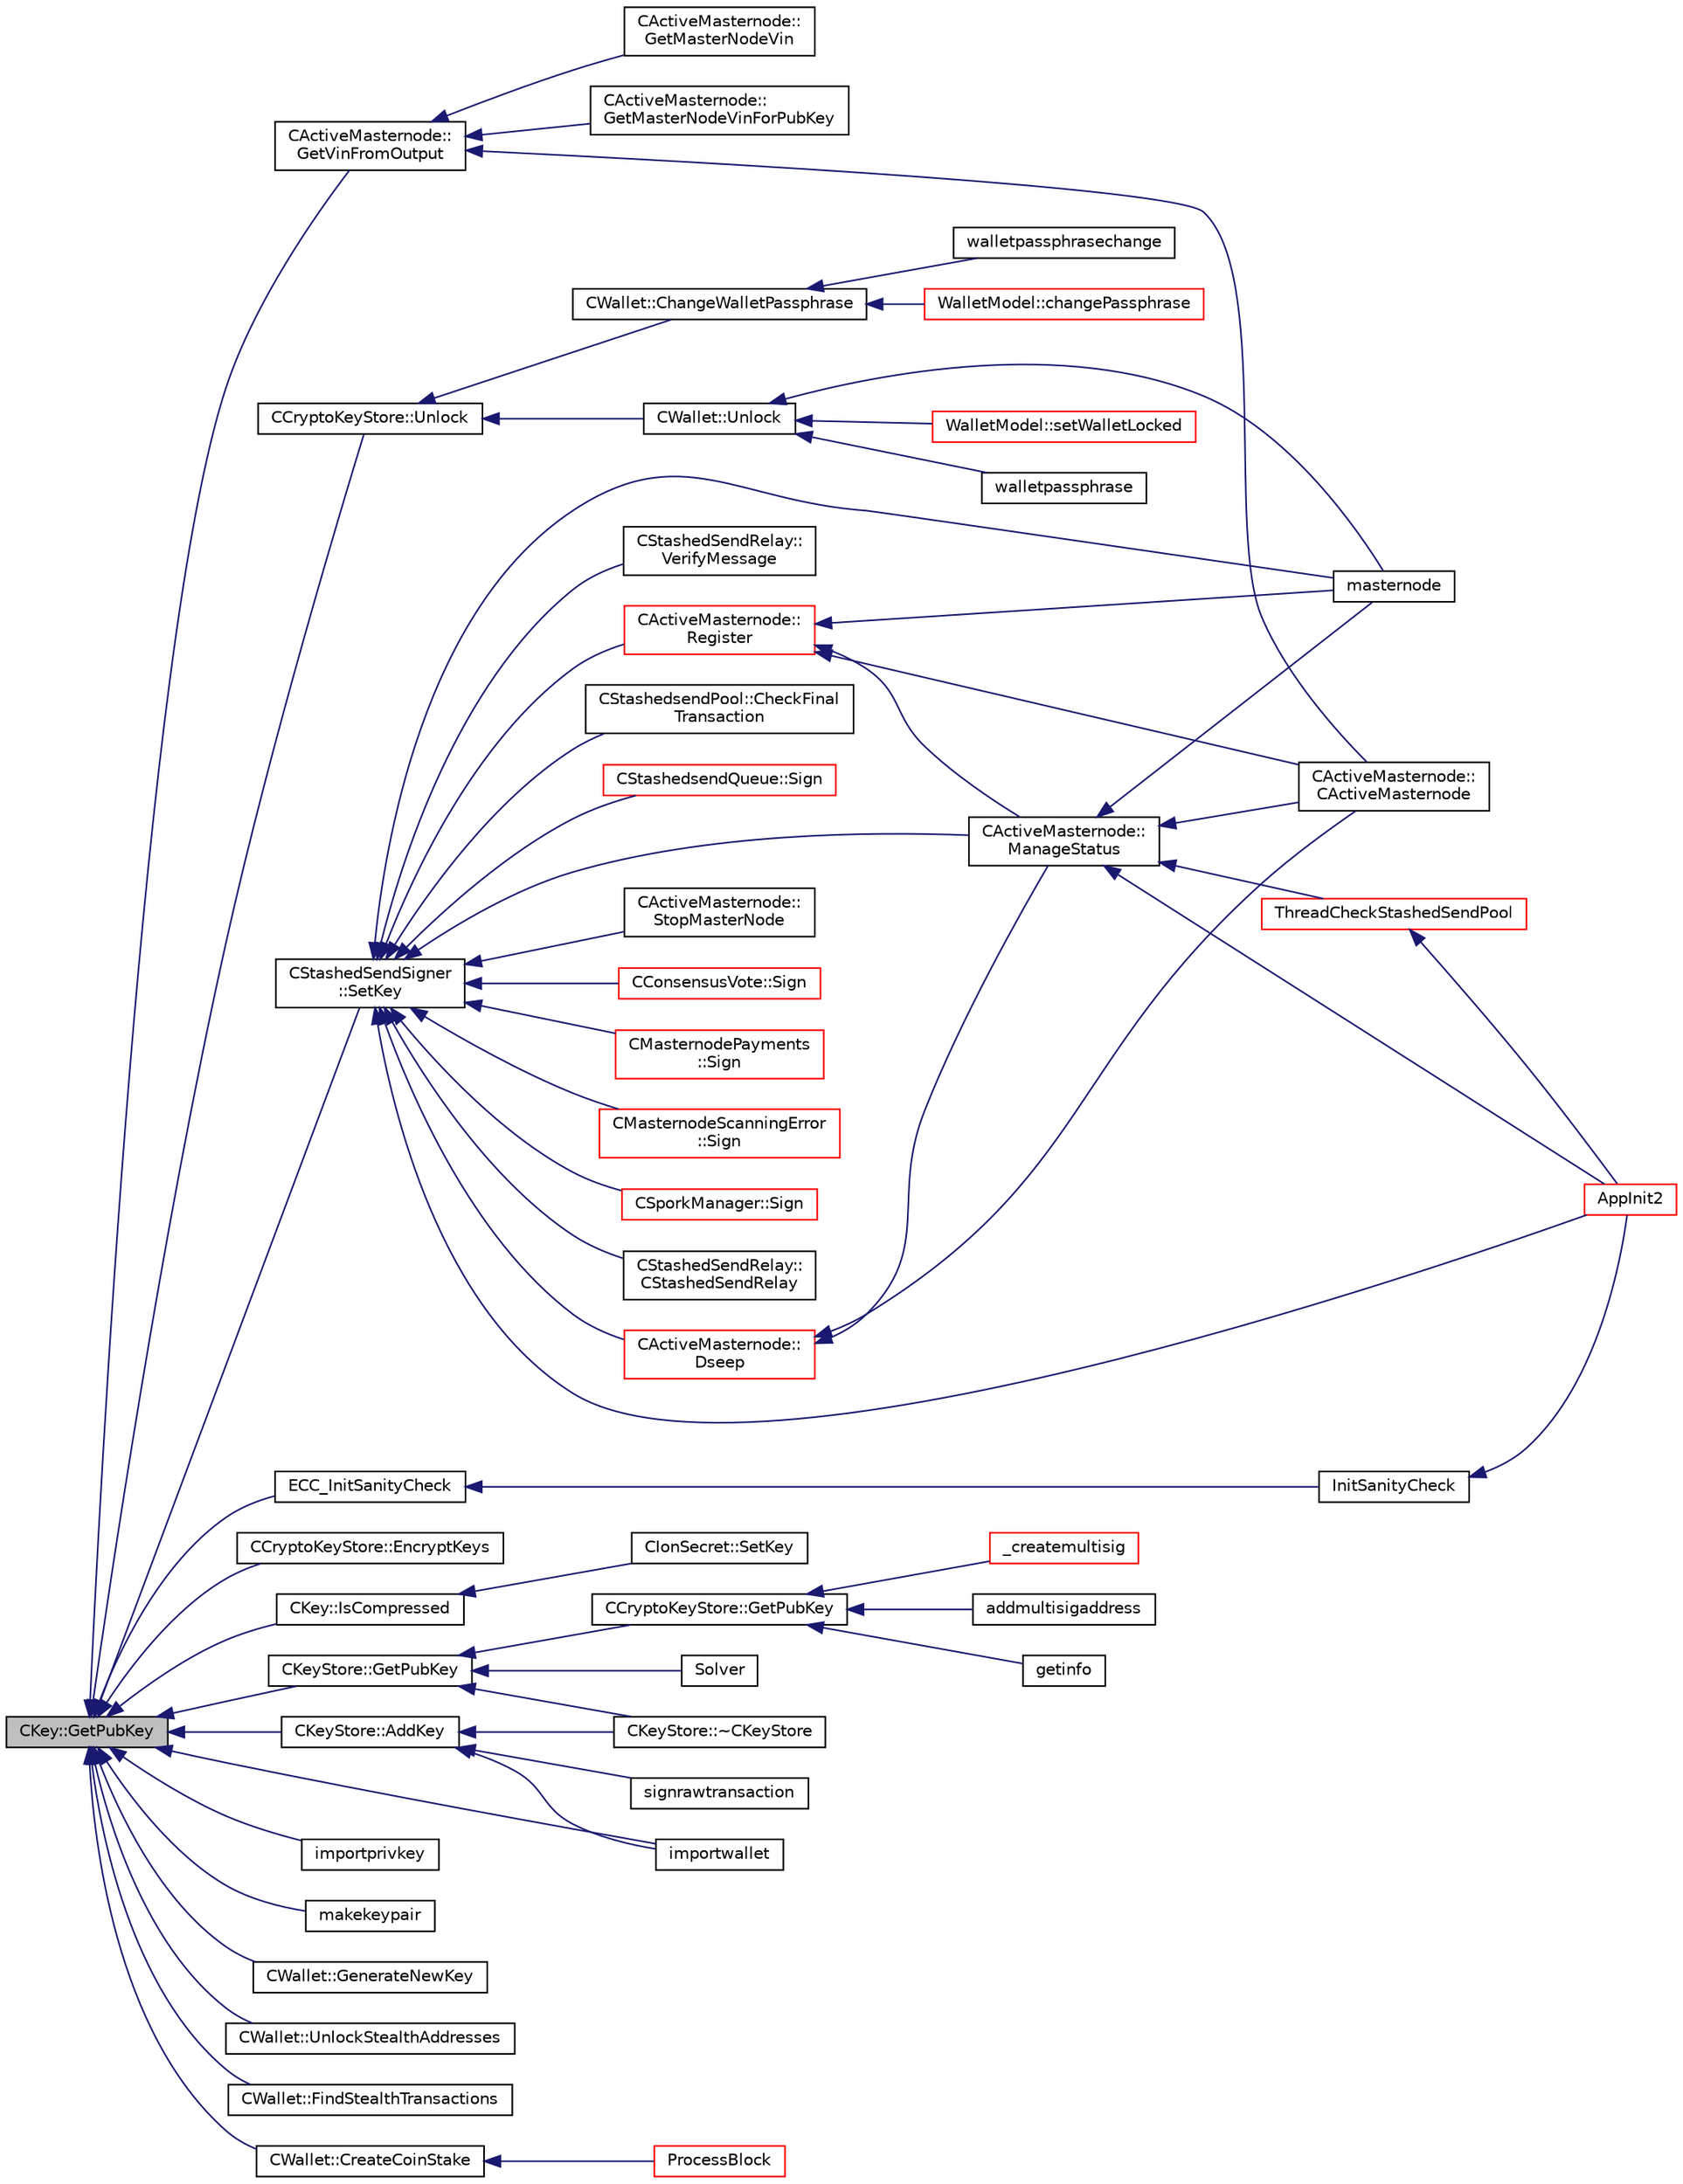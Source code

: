 digraph "CKey::GetPubKey"
{
  edge [fontname="Helvetica",fontsize="10",labelfontname="Helvetica",labelfontsize="10"];
  node [fontname="Helvetica",fontsize="10",shape=record];
  rankdir="LR";
  Node246 [label="CKey::GetPubKey",height=0.2,width=0.4,color="black", fillcolor="grey75", style="filled", fontcolor="black"];
  Node246 -> Node247 [dir="back",color="midnightblue",fontsize="10",style="solid",fontname="Helvetica"];
  Node247 [label="CActiveMasternode::\lGetVinFromOutput",height=0.2,width=0.4,color="black", fillcolor="white", style="filled",URL="$d9/d29/class_c_active_masternode.html#abc2ae1e24001f80ace4bbea2b6453944"];
  Node247 -> Node248 [dir="back",color="midnightblue",fontsize="10",style="solid",fontname="Helvetica"];
  Node248 [label="CActiveMasternode::\lGetMasterNodeVin",height=0.2,width=0.4,color="black", fillcolor="white", style="filled",URL="$d9/d29/class_c_active_masternode.html#adc93036b86ee9ef6abe5e0b783a51283"];
  Node247 -> Node249 [dir="back",color="midnightblue",fontsize="10",style="solid",fontname="Helvetica"];
  Node249 [label="CActiveMasternode::\lGetMasterNodeVinForPubKey",height=0.2,width=0.4,color="black", fillcolor="white", style="filled",URL="$d9/d29/class_c_active_masternode.html#ada17e6bbfd69a3acf166b49c10365da4"];
  Node247 -> Node250 [dir="back",color="midnightblue",fontsize="10",style="solid",fontname="Helvetica"];
  Node250 [label="CActiveMasternode::\lCActiveMasternode",height=0.2,width=0.4,color="black", fillcolor="white", style="filled",URL="$d9/d29/class_c_active_masternode.html#a7ffb946d1b2aad0054d3b3efce8c0543"];
  Node246 -> Node251 [dir="back",color="midnightblue",fontsize="10",style="solid",fontname="Helvetica"];
  Node251 [label="CCryptoKeyStore::Unlock",height=0.2,width=0.4,color="black", fillcolor="white", style="filled",URL="$db/dad/class_c_crypto_key_store.html#a81bd70e18aa75f566526620a74f9cd88"];
  Node251 -> Node252 [dir="back",color="midnightblue",fontsize="10",style="solid",fontname="Helvetica"];
  Node252 [label="CWallet::Unlock",height=0.2,width=0.4,color="black", fillcolor="white", style="filled",URL="$d2/de5/class_c_wallet.html#a654ae5a3a7c4c7c7bfd271f108781b40"];
  Node252 -> Node253 [dir="back",color="midnightblue",fontsize="10",style="solid",fontname="Helvetica"];
  Node253 [label="WalletModel::setWalletLocked",height=0.2,width=0.4,color="red", fillcolor="white", style="filled",URL="$d4/d27/class_wallet_model.html#a5a8b65bfaecb0813d64c733f4f34f090"];
  Node252 -> Node272 [dir="back",color="midnightblue",fontsize="10",style="solid",fontname="Helvetica"];
  Node272 [label="masternode",height=0.2,width=0.4,color="black", fillcolor="white", style="filled",URL="$d5/d6b/rpcstashedsend_8cpp.html#a30609e443aeb47c29ed0878d16b1b5e1"];
  Node252 -> Node273 [dir="back",color="midnightblue",fontsize="10",style="solid",fontname="Helvetica"];
  Node273 [label="walletpassphrase",height=0.2,width=0.4,color="black", fillcolor="white", style="filled",URL="$df/d1d/rpcwallet_8cpp.html#a733f7c70e7c18783935e6de9643c0086"];
  Node251 -> Node274 [dir="back",color="midnightblue",fontsize="10",style="solid",fontname="Helvetica"];
  Node274 [label="CWallet::ChangeWalletPassphrase",height=0.2,width=0.4,color="black", fillcolor="white", style="filled",URL="$d2/de5/class_c_wallet.html#a4abcec3066e7c462f4564c159fc15031"];
  Node274 -> Node275 [dir="back",color="midnightblue",fontsize="10",style="solid",fontname="Helvetica"];
  Node275 [label="WalletModel::changePassphrase",height=0.2,width=0.4,color="red", fillcolor="white", style="filled",URL="$d4/d27/class_wallet_model.html#a67ebff3f267b5c9973c0465184c085a4"];
  Node274 -> Node276 [dir="back",color="midnightblue",fontsize="10",style="solid",fontname="Helvetica"];
  Node276 [label="walletpassphrasechange",height=0.2,width=0.4,color="black", fillcolor="white", style="filled",URL="$df/d1d/rpcwallet_8cpp.html#a84ad884957e24688433be32a9ca70933"];
  Node246 -> Node277 [dir="back",color="midnightblue",fontsize="10",style="solid",fontname="Helvetica"];
  Node277 [label="CCryptoKeyStore::EncryptKeys",height=0.2,width=0.4,color="black", fillcolor="white", style="filled",URL="$db/dad/class_c_crypto_key_store.html#a8c0f6b63fb04193df16243c4459b7c61"];
  Node246 -> Node278 [dir="back",color="midnightblue",fontsize="10",style="solid",fontname="Helvetica"];
  Node278 [label="ECC_InitSanityCheck",height=0.2,width=0.4,color="black", fillcolor="white", style="filled",URL="$de/de5/key_8h.html#a55cc40f04bf887c1000667caccb0684a",tooltip="Check that required EC support is available at runtime. "];
  Node278 -> Node279 [dir="back",color="midnightblue",fontsize="10",style="solid",fontname="Helvetica"];
  Node279 [label="InitSanityCheck",height=0.2,width=0.4,color="black", fillcolor="white", style="filled",URL="$d0/dc9/init_8cpp.html#a878797b40fb8eb0d7f330a41d7742d11",tooltip="Sanity checks Ensure that Ion is running in a usable environment with all necessary library support..."];
  Node279 -> Node280 [dir="back",color="midnightblue",fontsize="10",style="solid",fontname="Helvetica"];
  Node280 [label="AppInit2",height=0.2,width=0.4,color="red", fillcolor="white", style="filled",URL="$d8/dc0/init_8h.html#a1a4c1bfbf6ba1db77e988b89b9cadfd3",tooltip="Initialize ion. "];
  Node246 -> Node283 [dir="back",color="midnightblue",fontsize="10",style="solid",fontname="Helvetica"];
  Node283 [label="CKey::IsCompressed",height=0.2,width=0.4,color="black", fillcolor="white", style="filled",URL="$d2/d63/class_c_key.html#a96b017433a65335775cf3807d73f85ce"];
  Node283 -> Node284 [dir="back",color="midnightblue",fontsize="10",style="solid",fontname="Helvetica"];
  Node284 [label="CIonSecret::SetKey",height=0.2,width=0.4,color="black", fillcolor="white", style="filled",URL="$d3/d88/class_c_ion_secret.html#af28cc32f79cc793418e810e8ae12e25e"];
  Node246 -> Node285 [dir="back",color="midnightblue",fontsize="10",style="solid",fontname="Helvetica"];
  Node285 [label="CKeyStore::GetPubKey",height=0.2,width=0.4,color="black", fillcolor="white", style="filled",URL="$d0/dc3/class_c_key_store.html#ab83687ea4c9df138b21f6ec3e9809f42"];
  Node285 -> Node286 [dir="back",color="midnightblue",fontsize="10",style="solid",fontname="Helvetica"];
  Node286 [label="CCryptoKeyStore::GetPubKey",height=0.2,width=0.4,color="black", fillcolor="white", style="filled",URL="$db/dad/class_c_crypto_key_store.html#a20b474adfe6900bb36cd4fd6f9c31380"];
  Node286 -> Node287 [dir="back",color="midnightblue",fontsize="10",style="solid",fontname="Helvetica"];
  Node287 [label="getinfo",height=0.2,width=0.4,color="black", fillcolor="white", style="filled",URL="$db/d48/rpcmisc_8cpp.html#a70335b93783d51e48d276a1e08bd721a"];
  Node286 -> Node288 [dir="back",color="midnightblue",fontsize="10",style="solid",fontname="Helvetica"];
  Node288 [label="_createmultisig",height=0.2,width=0.4,color="red", fillcolor="white", style="filled",URL="$df/d1d/rpcwallet_8cpp.html#aca53a9372c92e81fc665cbdeb8fcdbc5"];
  Node286 -> Node290 [dir="back",color="midnightblue",fontsize="10",style="solid",fontname="Helvetica"];
  Node290 [label="addmultisigaddress",height=0.2,width=0.4,color="black", fillcolor="white", style="filled",URL="$df/d1d/rpcwallet_8cpp.html#a01e8a83cbd4209f10c71719383d7ca2d"];
  Node285 -> Node291 [dir="back",color="midnightblue",fontsize="10",style="solid",fontname="Helvetica"];
  Node291 [label="CKeyStore::~CKeyStore",height=0.2,width=0.4,color="black", fillcolor="white", style="filled",URL="$d0/dc3/class_c_key_store.html#a9bfaef2bcd6effc467a96043f44044a0"];
  Node285 -> Node292 [dir="back",color="midnightblue",fontsize="10",style="solid",fontname="Helvetica"];
  Node292 [label="Solver",height=0.2,width=0.4,color="black", fillcolor="white", style="filled",URL="$de/d7f/script_8h.html#a8e31b29d5a654a570c493f7aa9c3abd9"];
  Node246 -> Node293 [dir="back",color="midnightblue",fontsize="10",style="solid",fontname="Helvetica"];
  Node293 [label="CKeyStore::AddKey",height=0.2,width=0.4,color="black", fillcolor="white", style="filled",URL="$d0/dc3/class_c_key_store.html#a0b4ca43724cfcc6e2ea70c0baa192750"];
  Node293 -> Node291 [dir="back",color="midnightblue",fontsize="10",style="solid",fontname="Helvetica"];
  Node293 -> Node294 [dir="back",color="midnightblue",fontsize="10",style="solid",fontname="Helvetica"];
  Node294 [label="importwallet",height=0.2,width=0.4,color="black", fillcolor="white", style="filled",URL="$dc/dbf/rpcdump_8cpp.html#a2566d5c9dd1938b74e70398cdb3ac5c1"];
  Node293 -> Node295 [dir="back",color="midnightblue",fontsize="10",style="solid",fontname="Helvetica"];
  Node295 [label="signrawtransaction",height=0.2,width=0.4,color="black", fillcolor="white", style="filled",URL="$dc/da8/rpcrawtransaction_8cpp.html#aa0d151e35c0ad5ec82df451a833aeadb"];
  Node246 -> Node296 [dir="back",color="midnightblue",fontsize="10",style="solid",fontname="Helvetica"];
  Node296 [label="importprivkey",height=0.2,width=0.4,color="black", fillcolor="white", style="filled",URL="$dc/dbf/rpcdump_8cpp.html#a3a6fdb974fce01220a895393d444e981"];
  Node246 -> Node294 [dir="back",color="midnightblue",fontsize="10",style="solid",fontname="Helvetica"];
  Node246 -> Node297 [dir="back",color="midnightblue",fontsize="10",style="solid",fontname="Helvetica"];
  Node297 [label="makekeypair",height=0.2,width=0.4,color="black", fillcolor="white", style="filled",URL="$df/d1d/rpcwallet_8cpp.html#a99fe5f539a487e6da84f74ac47ae5ba6"];
  Node246 -> Node298 [dir="back",color="midnightblue",fontsize="10",style="solid",fontname="Helvetica"];
  Node298 [label="CStashedSendSigner\l::SetKey",height=0.2,width=0.4,color="black", fillcolor="white", style="filled",URL="$da/d0a/class_c_stashed_send_signer.html#a706eb86a74431f151080cb9e466fe6ce",tooltip="Set the private/public key values, returns true if successful. "];
  Node298 -> Node299 [dir="back",color="midnightblue",fontsize="10",style="solid",fontname="Helvetica"];
  Node299 [label="CActiveMasternode::\lManageStatus",height=0.2,width=0.4,color="black", fillcolor="white", style="filled",URL="$d9/d29/class_c_active_masternode.html#a8004b3b2100da7dcfedbd1e959633e51"];
  Node299 -> Node250 [dir="back",color="midnightblue",fontsize="10",style="solid",fontname="Helvetica"];
  Node299 -> Node280 [dir="back",color="midnightblue",fontsize="10",style="solid",fontname="Helvetica"];
  Node299 -> Node272 [dir="back",color="midnightblue",fontsize="10",style="solid",fontname="Helvetica"];
  Node299 -> Node300 [dir="back",color="midnightblue",fontsize="10",style="solid",fontname="Helvetica"];
  Node300 [label="ThreadCheckStashedSendPool",height=0.2,width=0.4,color="red", fillcolor="white", style="filled",URL="$d9/dbc/stashedsend_8h.html#ab583ddc86effded8432ea5387f77d883"];
  Node300 -> Node280 [dir="back",color="midnightblue",fontsize="10",style="solid",fontname="Helvetica"];
  Node298 -> Node302 [dir="back",color="midnightblue",fontsize="10",style="solid",fontname="Helvetica"];
  Node302 [label="CActiveMasternode::\lStopMasterNode",height=0.2,width=0.4,color="black", fillcolor="white", style="filled",URL="$d9/d29/class_c_active_masternode.html#aa8221b9331dba267e222a84dd5d5b00d"];
  Node298 -> Node303 [dir="back",color="midnightblue",fontsize="10",style="solid",fontname="Helvetica"];
  Node303 [label="CActiveMasternode::\lDseep",height=0.2,width=0.4,color="red", fillcolor="white", style="filled",URL="$d9/d29/class_c_active_masternode.html#af217e0c05aee3315421a8760db6a7a6c"];
  Node303 -> Node299 [dir="back",color="midnightblue",fontsize="10",style="solid",fontname="Helvetica"];
  Node303 -> Node250 [dir="back",color="midnightblue",fontsize="10",style="solid",fontname="Helvetica"];
  Node298 -> Node305 [dir="back",color="midnightblue",fontsize="10",style="solid",fontname="Helvetica"];
  Node305 [label="CActiveMasternode::\lRegister",height=0.2,width=0.4,color="red", fillcolor="white", style="filled",URL="$d9/d29/class_c_active_masternode.html#aacd8f048772ab4f9908c11d29727063d",tooltip="Register remote Masternode. "];
  Node305 -> Node299 [dir="back",color="midnightblue",fontsize="10",style="solid",fontname="Helvetica"];
  Node305 -> Node250 [dir="back",color="midnightblue",fontsize="10",style="solid",fontname="Helvetica"];
  Node305 -> Node272 [dir="back",color="midnightblue",fontsize="10",style="solid",fontname="Helvetica"];
  Node298 -> Node280 [dir="back",color="midnightblue",fontsize="10",style="solid",fontname="Helvetica"];
  Node298 -> Node308 [dir="back",color="midnightblue",fontsize="10",style="solid",fontname="Helvetica"];
  Node308 [label="CConsensusVote::Sign",height=0.2,width=0.4,color="red", fillcolor="white", style="filled",URL="$dc/da2/class_c_consensus_vote.html#a687495887aa75f5d5bb70f93ecb820d0"];
  Node298 -> Node321 [dir="back",color="midnightblue",fontsize="10",style="solid",fontname="Helvetica"];
  Node321 [label="CMasternodePayments\l::Sign",height=0.2,width=0.4,color="red", fillcolor="white", style="filled",URL="$dc/d9a/class_c_masternode_payments.html#a7d04afdf936b8de605ab6f478c7fad51"];
  Node298 -> Node334 [dir="back",color="midnightblue",fontsize="10",style="solid",fontname="Helvetica"];
  Node334 [label="CMasternodeScanningError\l::Sign",height=0.2,width=0.4,color="red", fillcolor="white", style="filled",URL="$d0/de7/class_c_masternode_scanning_error.html#afdc8ec9b08767cdf3c6a6cc819af7d09"];
  Node298 -> Node272 [dir="back",color="midnightblue",fontsize="10",style="solid",fontname="Helvetica"];
  Node298 -> Node336 [dir="back",color="midnightblue",fontsize="10",style="solid",fontname="Helvetica"];
  Node336 [label="CSporkManager::Sign",height=0.2,width=0.4,color="red", fillcolor="white", style="filled",URL="$d2/d5e/class_c_spork_manager.html#adf1b5d40f378c4bd3a5ea31905b11f30"];
  Node298 -> Node342 [dir="back",color="midnightblue",fontsize="10",style="solid",fontname="Helvetica"];
  Node342 [label="CStashedSendRelay::\lCStashedSendRelay",height=0.2,width=0.4,color="black", fillcolor="white", style="filled",URL="$d2/d25/class_c_stashed_send_relay.html#ac4f08ff3af1c8730a259abe6dc0972f5"];
  Node298 -> Node343 [dir="back",color="midnightblue",fontsize="10",style="solid",fontname="Helvetica"];
  Node343 [label="CStashedSendRelay::\lVerifyMessage",height=0.2,width=0.4,color="black", fillcolor="white", style="filled",URL="$d2/d25/class_c_stashed_send_relay.html#afbd1e6eeec3e89109d9fcb0d899da517"];
  Node298 -> Node344 [dir="back",color="midnightblue",fontsize="10",style="solid",fontname="Helvetica"];
  Node344 [label="CStashedsendPool::CheckFinal\lTransaction",height=0.2,width=0.4,color="black", fillcolor="white", style="filled",URL="$dd/d8a/class_c_stashedsend_pool.html#aba122588a53a90150595bc4279beb67c"];
  Node298 -> Node345 [dir="back",color="midnightblue",fontsize="10",style="solid",fontname="Helvetica"];
  Node345 [label="CStashedsendQueue::Sign",height=0.2,width=0.4,color="red", fillcolor="white", style="filled",URL="$dd/d34/class_c_stashedsend_queue.html#a781354a3071b29fbf76df2353919933c",tooltip="Sign this Stashedsend transaction. "];
  Node246 -> Node348 [dir="back",color="midnightblue",fontsize="10",style="solid",fontname="Helvetica"];
  Node348 [label="CWallet::GenerateNewKey",height=0.2,width=0.4,color="black", fillcolor="white", style="filled",URL="$d2/de5/class_c_wallet.html#a061fe7f54f80ec40f856b3e6365c2f4a"];
  Node246 -> Node349 [dir="back",color="midnightblue",fontsize="10",style="solid",fontname="Helvetica"];
  Node349 [label="CWallet::UnlockStealthAddresses",height=0.2,width=0.4,color="black", fillcolor="white", style="filled",URL="$d2/de5/class_c_wallet.html#ac45af0632ea59c56295d3158b7387f33"];
  Node246 -> Node350 [dir="back",color="midnightblue",fontsize="10",style="solid",fontname="Helvetica"];
  Node350 [label="CWallet::FindStealthTransactions",height=0.2,width=0.4,color="black", fillcolor="white", style="filled",URL="$d2/de5/class_c_wallet.html#a5d0e2025dc7a87a0406be272b80509ee"];
  Node246 -> Node351 [dir="back",color="midnightblue",fontsize="10",style="solid",fontname="Helvetica"];
  Node351 [label="CWallet::CreateCoinStake",height=0.2,width=0.4,color="black", fillcolor="white", style="filled",URL="$d2/de5/class_c_wallet.html#a644df129468440aa36f49ca3716a3c19"];
  Node351 -> Node323 [dir="back",color="midnightblue",fontsize="10",style="solid",fontname="Helvetica"];
  Node323 [label="ProcessBlock",height=0.2,width=0.4,color="red", fillcolor="white", style="filled",URL="$d4/dbf/main_8h.html#a7c8a7be3439bb5e1e40548a332a3cf29"];
}
